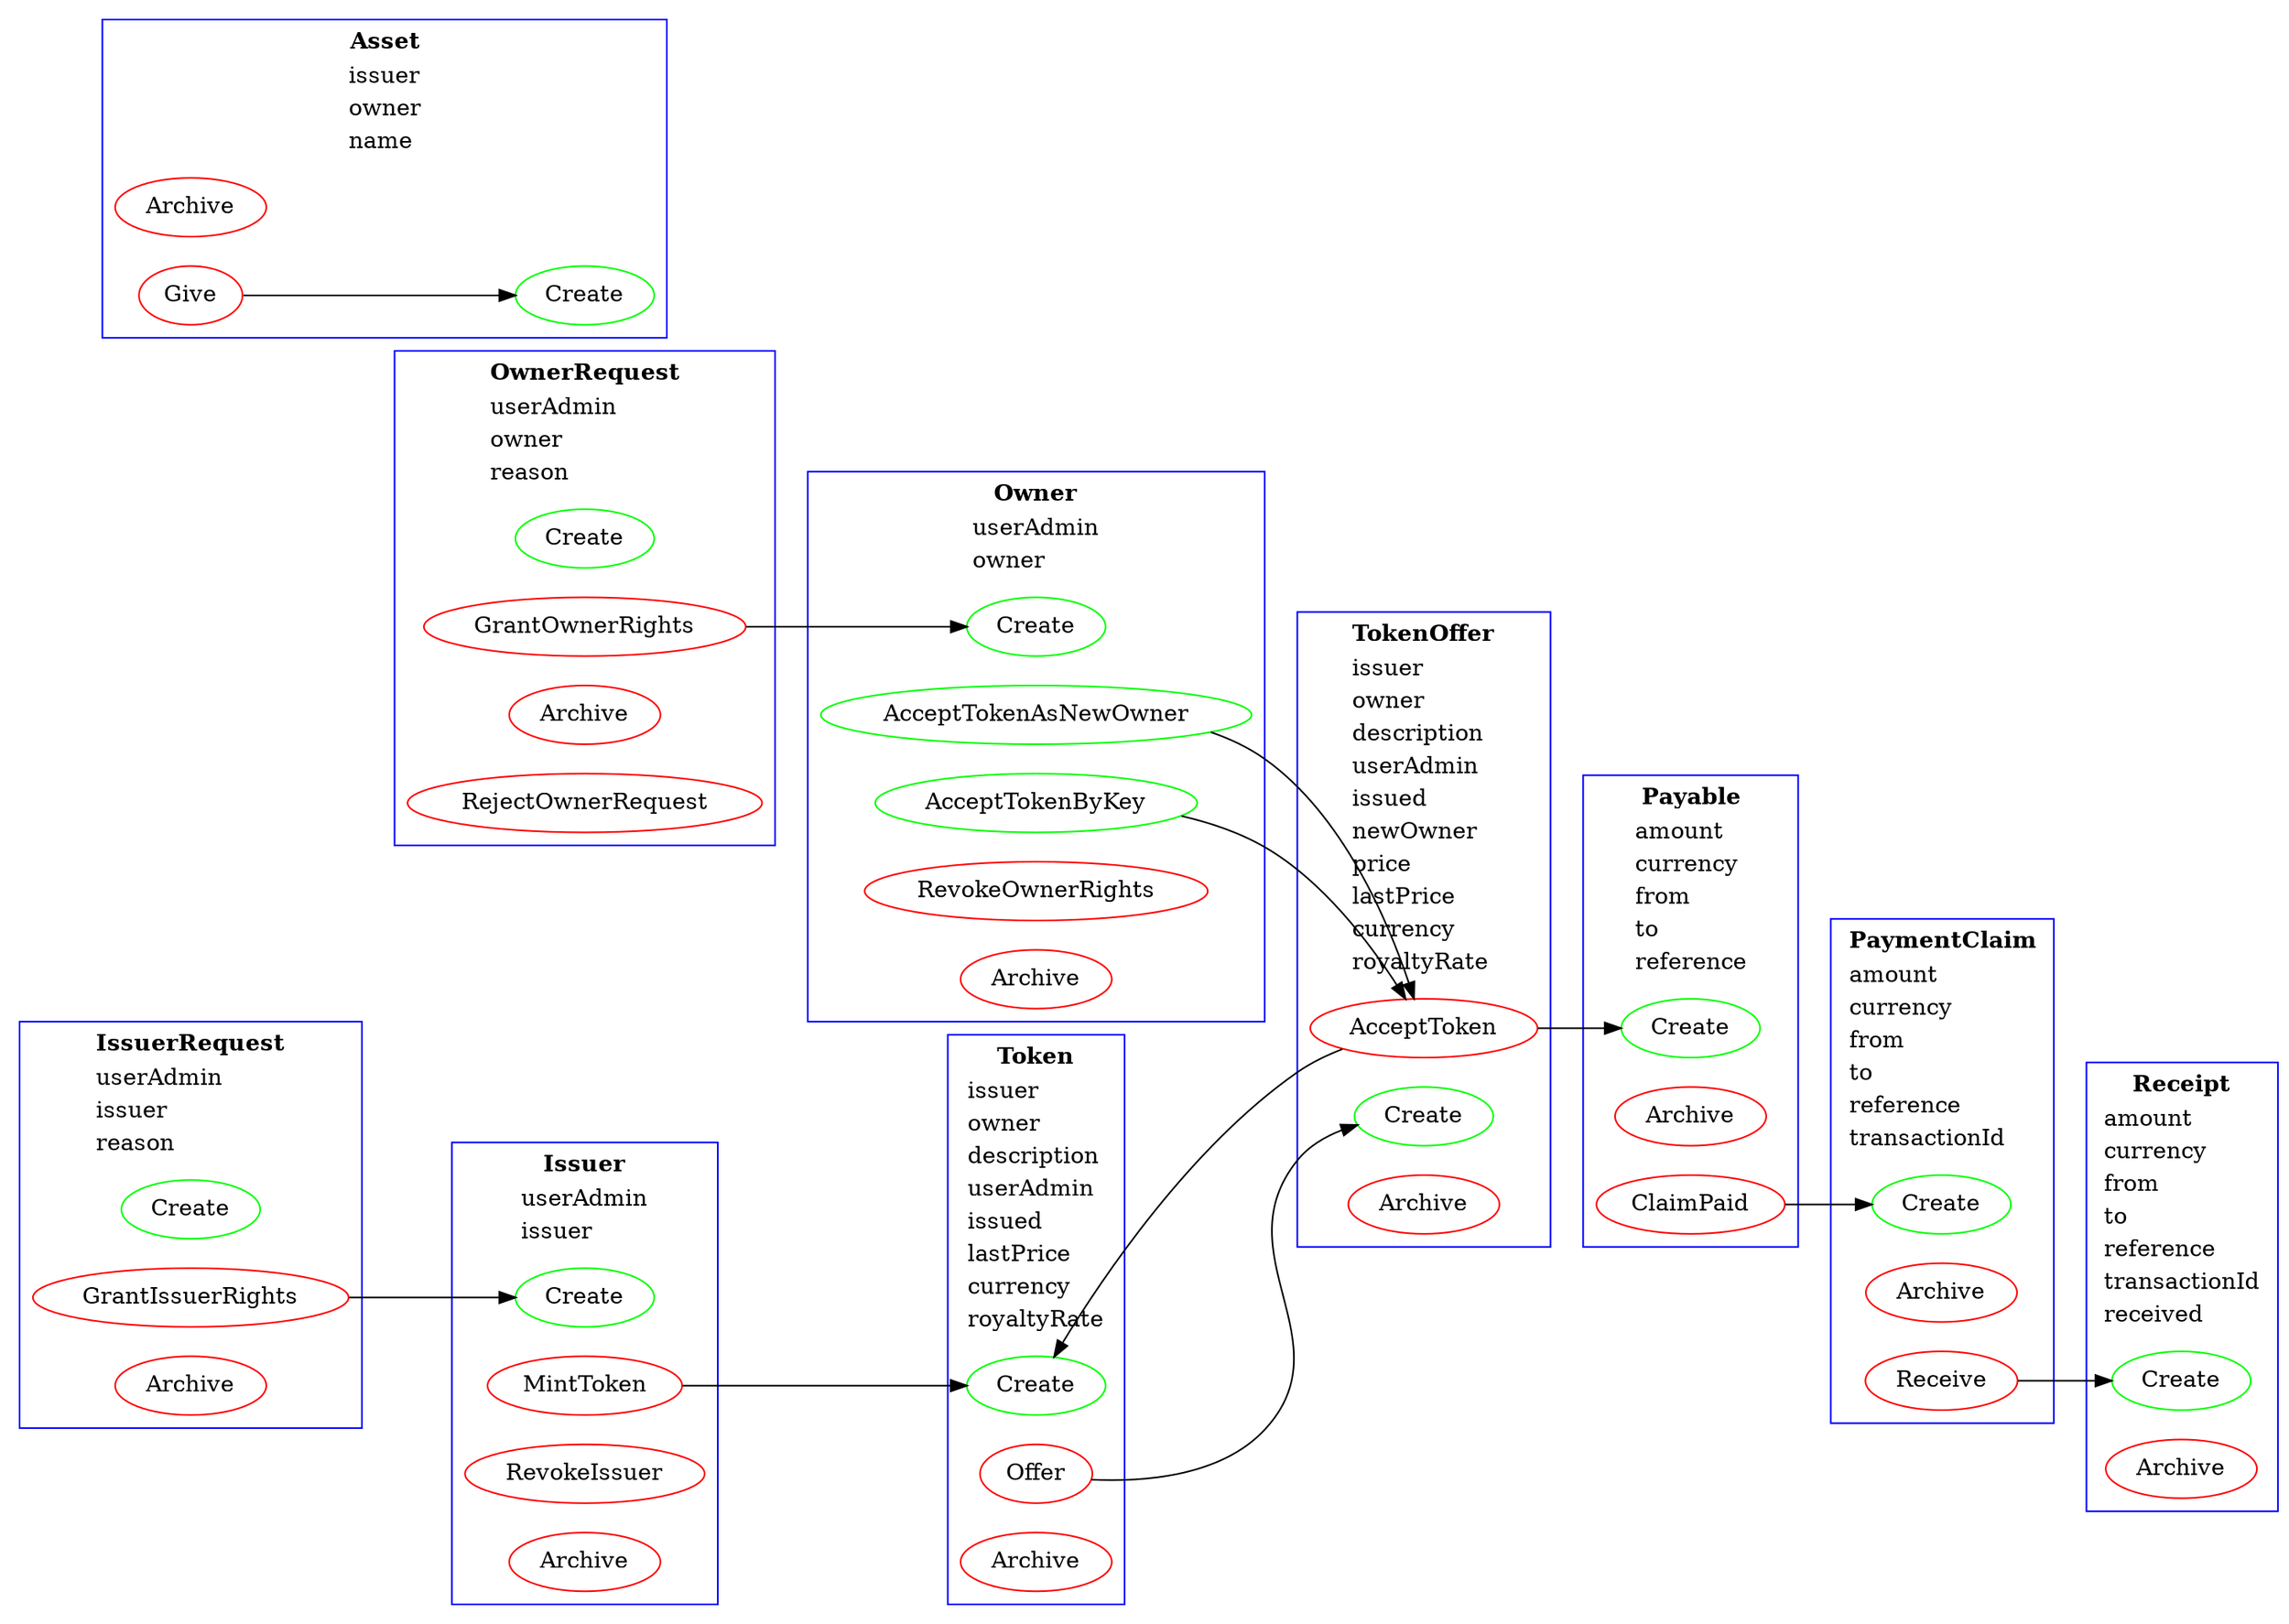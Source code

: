 digraph G {
compound=true;
rankdir=LR;
subgraph cluster_Token{
n0[label=Create][color=green]; 
n1[label=Offer][color=red]; 
n2[label=Archive][color=red]; 
label=<<table align = "left" border="0" cellborder="0" cellspacing="1">
<tr><td align="center"><b>Token</b></td></tr><tr><td align="left">issuer</td></tr> 
<tr><td align="left">owner</td></tr> 
<tr><td align="left">description</td></tr> 
<tr><td align="left">userAdmin</td></tr> 
<tr><td align="left">issued</td></tr> 
<tr><td align="left">lastPrice</td></tr> 
<tr><td align="left">currency</td></tr> 
<tr><td align="left">royaltyRate</td></tr> 
</table>>;color=blue
}subgraph cluster_TokenOffer{
n3[label=Create][color=green]; 
n4[label=AcceptToken][color=red]; 
n5[label=Archive][color=red]; 
label=<<table align = "left" border="0" cellborder="0" cellspacing="1">
<tr><td align="center"><b>TokenOffer</b></td></tr><tr><td align="left">issuer</td></tr> 
<tr><td align="left">owner</td></tr> 
<tr><td align="left">description</td></tr> 
<tr><td align="left">userAdmin</td></tr> 
<tr><td align="left">issued</td></tr> 
<tr><td align="left">newOwner</td></tr> 
<tr><td align="left">price</td></tr> 
<tr><td align="left">lastPrice</td></tr> 
<tr><td align="left">currency</td></tr> 
<tr><td align="left">royaltyRate</td></tr> 
</table>>;color=blue
}subgraph cluster_Asset{
n6[label=Create][color=green]; 
n7[label=Archive][color=red]; 
n8[label=Give][color=red]; 
label=<<table align = "left" border="0" cellborder="0" cellspacing="1">
<tr><td align="center"><b>Asset</b></td></tr><tr><td align="left">issuer</td></tr> 
<tr><td align="left">owner</td></tr> 
<tr><td align="left">name</td></tr> 
</table>>;color=blue
}subgraph cluster_Payable{
n9[label=Create][color=green]; 
n10[label=Archive][color=red]; 
n11[label=ClaimPaid][color=red]; 
label=<<table align = "left" border="0" cellborder="0" cellspacing="1">
<tr><td align="center"><b>Payable</b></td></tr><tr><td align="left">amount</td></tr> 
<tr><td align="left">currency</td></tr> 
<tr><td align="left">from</td></tr> 
<tr><td align="left">to</td></tr> 
<tr><td align="left">reference</td></tr> 
</table>>;color=blue
}subgraph cluster_PaymentClaim{
n12[label=Create][color=green]; 
n13[label=Archive][color=red]; 
n14[label=Receive][color=red]; 
label=<<table align = "left" border="0" cellborder="0" cellspacing="1">
<tr><td align="center"><b>PaymentClaim</b></td></tr><tr><td align="left">amount</td></tr> 
<tr><td align="left">currency</td></tr> 
<tr><td align="left">from</td></tr> 
<tr><td align="left">to</td></tr> 
<tr><td align="left">reference</td></tr> 
<tr><td align="left">transactionId</td></tr> 
</table>>;color=blue
}subgraph cluster_Receipt{
n15[label=Create][color=green]; 
n16[label=Archive][color=red]; 
label=<<table align = "left" border="0" cellborder="0" cellspacing="1">
<tr><td align="center"><b>Receipt</b></td></tr><tr><td align="left">amount</td></tr> 
<tr><td align="left">currency</td></tr> 
<tr><td align="left">from</td></tr> 
<tr><td align="left">to</td></tr> 
<tr><td align="left">reference</td></tr> 
<tr><td align="left">transactionId</td></tr> 
<tr><td align="left">received</td></tr> 
</table>>;color=blue
}subgraph cluster_Issuer{
n17[label=Create][color=green]; 
n18[label=MintToken][color=red]; 
n19[label=RevokeIssuer][color=red]; 
n20[label=Archive][color=red]; 
label=<<table align = "left" border="0" cellborder="0" cellspacing="1">
<tr><td align="center"><b>Issuer</b></td></tr><tr><td align="left">userAdmin</td></tr> 
<tr><td align="left">issuer</td></tr> 
</table>>;color=blue
}subgraph cluster_IssuerRequest{
n21[label=Create][color=green]; 
n22[label=GrantIssuerRights][color=red]; 
n23[label=Archive][color=red]; 
label=<<table align = "left" border="0" cellborder="0" cellspacing="1">
<tr><td align="center"><b>IssuerRequest</b></td></tr><tr><td align="left">userAdmin</td></tr> 
<tr><td align="left">issuer</td></tr> 
<tr><td align="left">reason</td></tr> 
</table>>;color=blue
}subgraph cluster_Owner{
n24[label=Create][color=green]; 
n25[label=AcceptTokenAsNewOwner][color=green]; 
n26[label=AcceptTokenByKey][color=green]; 
n27[label=RevokeOwnerRights][color=red]; 
n28[label=Archive][color=red]; 
label=<<table align = "left" border="0" cellborder="0" cellspacing="1">
<tr><td align="center"><b>Owner</b></td></tr><tr><td align="left">userAdmin</td></tr> 
<tr><td align="left">owner</td></tr> 
</table>>;color=blue
}subgraph cluster_OwnerRequest{
n29[label=Create][color=green]; 
n30[label=GrantOwnerRights][color=red]; 
n31[label=Archive][color=red]; 
n32[label=RejectOwnerRequest][color=red]; 
label=<<table align = "left" border="0" cellborder="0" cellspacing="1">
<tr><td align="center"><b>OwnerRequest</b></td></tr><tr><td align="left">userAdmin</td></tr> 
<tr><td align="left">owner</td></tr> 
<tr><td align="left">reason</td></tr> 
</table>>;color=blue
}n1->n3
n4->n9
n4->n0
n8->n6
n11->n12
n14->n15
n18->n0
n22->n17
n25->n4
n26->n4
n30->n24

}
